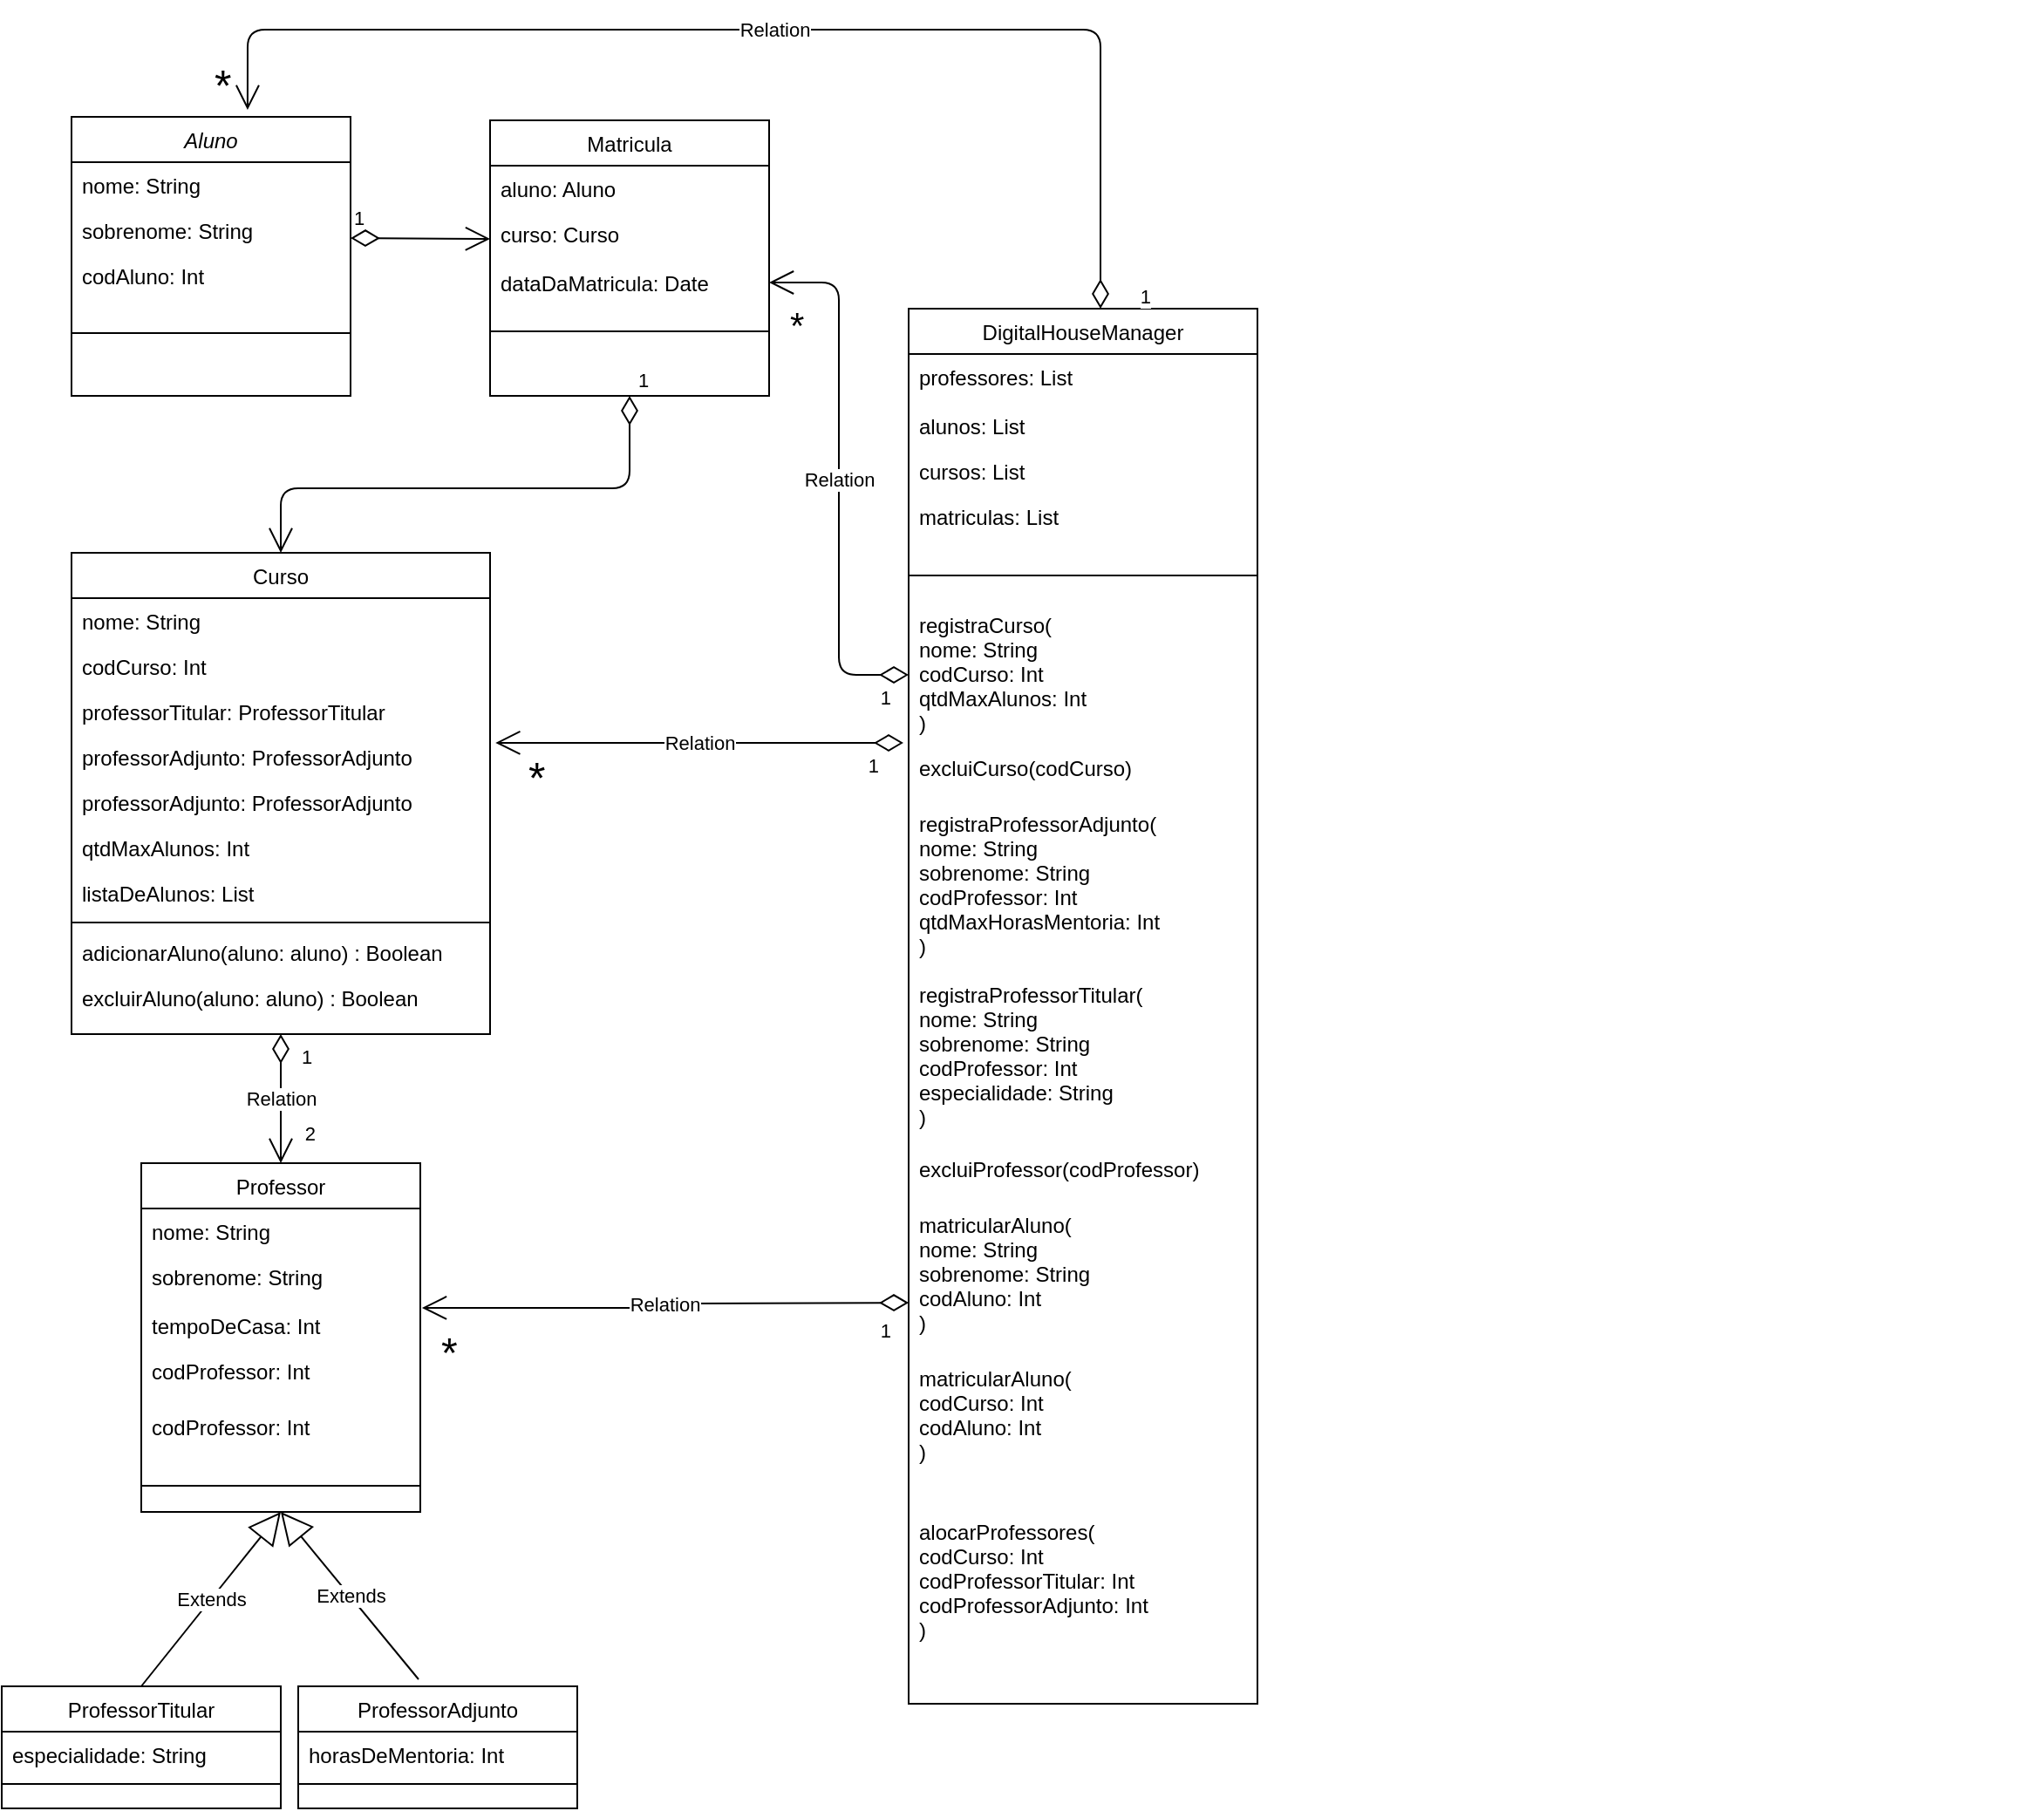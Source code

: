 <mxfile version="15.0.6" type="device"><diagram id="wNV36WXPxLRVPv3La2Rq" name="Page-1"><mxGraphModel dx="1422" dy="762" grid="1" gridSize="10" guides="1" tooltips="1" connect="1" arrows="1" fold="1" page="1" pageScale="1" pageWidth="827" pageHeight="1169" math="0" shadow="0"><root><mxCell id="0"/><mxCell id="1" parent="0"/><mxCell id="qQ-yt3f7TcVMH5NT-uvF-1" value="Aluno" style="swimlane;fontStyle=2;align=center;verticalAlign=top;childLayout=stackLayout;horizontal=1;startSize=26;horizontalStack=0;resizeParent=1;resizeLast=0;collapsible=1;marginBottom=0;rounded=0;shadow=0;strokeWidth=1;" vertex="1" parent="1"><mxGeometry x="80" y="80" width="160" height="160" as="geometry"><mxRectangle x="230" y="140" width="160" height="26" as="alternateBounds"/></mxGeometry></mxCell><mxCell id="qQ-yt3f7TcVMH5NT-uvF-2" value="nome: String" style="text;align=left;verticalAlign=top;spacingLeft=4;spacingRight=4;overflow=hidden;rotatable=0;points=[[0,0.5],[1,0.5]];portConstraint=eastwest;" vertex="1" parent="qQ-yt3f7TcVMH5NT-uvF-1"><mxGeometry y="26" width="160" height="26" as="geometry"/></mxCell><mxCell id="qQ-yt3f7TcVMH5NT-uvF-3" value="sobrenome: String" style="text;align=left;verticalAlign=top;spacingLeft=4;spacingRight=4;overflow=hidden;rotatable=0;points=[[0,0.5],[1,0.5]];portConstraint=eastwest;rounded=0;shadow=0;html=0;" vertex="1" parent="qQ-yt3f7TcVMH5NT-uvF-1"><mxGeometry y="52" width="160" height="26" as="geometry"/></mxCell><mxCell id="qQ-yt3f7TcVMH5NT-uvF-4" value="codAluno: Int" style="text;align=left;verticalAlign=top;spacingLeft=4;spacingRight=4;overflow=hidden;rotatable=0;points=[[0,0.5],[1,0.5]];portConstraint=eastwest;rounded=0;shadow=0;html=0;" vertex="1" parent="qQ-yt3f7TcVMH5NT-uvF-1"><mxGeometry y="78" width="160" height="42" as="geometry"/></mxCell><mxCell id="qQ-yt3f7TcVMH5NT-uvF-5" value="" style="line;html=1;strokeWidth=1;align=left;verticalAlign=middle;spacingTop=-1;spacingLeft=3;spacingRight=3;rotatable=0;labelPosition=right;points=[];portConstraint=eastwest;" vertex="1" parent="qQ-yt3f7TcVMH5NT-uvF-1"><mxGeometry y="120" width="160" height="8" as="geometry"/></mxCell><mxCell id="qQ-yt3f7TcVMH5NT-uvF-6" value="Professor" style="swimlane;fontStyle=0;align=center;verticalAlign=top;childLayout=stackLayout;horizontal=1;startSize=26;horizontalStack=0;resizeParent=1;resizeLast=0;collapsible=1;marginBottom=0;rounded=0;shadow=0;strokeWidth=1;" vertex="1" parent="1"><mxGeometry x="120" y="680" width="160" height="200" as="geometry"><mxRectangle x="130" y="380" width="160" height="26" as="alternateBounds"/></mxGeometry></mxCell><mxCell id="qQ-yt3f7TcVMH5NT-uvF-7" value="nome: String" style="text;align=left;verticalAlign=top;spacingLeft=4;spacingRight=4;overflow=hidden;rotatable=0;points=[[0,0.5],[1,0.5]];portConstraint=eastwest;" vertex="1" parent="qQ-yt3f7TcVMH5NT-uvF-6"><mxGeometry y="26" width="160" height="26" as="geometry"/></mxCell><mxCell id="qQ-yt3f7TcVMH5NT-uvF-8" value="sobrenome: String" style="text;align=left;verticalAlign=top;spacingLeft=4;spacingRight=4;overflow=hidden;rotatable=0;points=[[0,0.5],[1,0.5]];portConstraint=eastwest;rounded=0;shadow=0;html=0;" vertex="1" parent="qQ-yt3f7TcVMH5NT-uvF-6"><mxGeometry y="52" width="160" height="28" as="geometry"/></mxCell><mxCell id="qQ-yt3f7TcVMH5NT-uvF-9" value="tempoDeCasa: Int" style="text;align=left;verticalAlign=top;spacingLeft=4;spacingRight=4;overflow=hidden;rotatable=0;points=[[0,0.5],[1,0.5]];portConstraint=eastwest;rounded=0;shadow=0;html=0;" vertex="1" parent="qQ-yt3f7TcVMH5NT-uvF-6"><mxGeometry y="80" width="160" height="26" as="geometry"/></mxCell><mxCell id="qQ-yt3f7TcVMH5NT-uvF-67" value="codProfessor: Int" style="text;align=left;verticalAlign=top;spacingLeft=4;spacingRight=4;overflow=hidden;rotatable=0;points=[[0,0.5],[1,0.5]];portConstraint=eastwest;rounded=0;shadow=0;html=0;" vertex="1" parent="qQ-yt3f7TcVMH5NT-uvF-6"><mxGeometry y="106" width="160" height="32" as="geometry"/></mxCell><mxCell id="qQ-yt3f7TcVMH5NT-uvF-10" value="codProfessor: Int" style="text;align=left;verticalAlign=top;spacingLeft=4;spacingRight=4;overflow=hidden;rotatable=0;points=[[0,0.5],[1,0.5]];portConstraint=eastwest;rounded=0;shadow=0;html=0;" vertex="1" parent="qQ-yt3f7TcVMH5NT-uvF-6"><mxGeometry y="138" width="160" height="32" as="geometry"/></mxCell><mxCell id="qQ-yt3f7TcVMH5NT-uvF-11" value="" style="line;html=1;strokeWidth=1;align=left;verticalAlign=middle;spacingTop=-1;spacingLeft=3;spacingRight=3;rotatable=0;labelPosition=right;points=[];portConstraint=eastwest;" vertex="1" parent="qQ-yt3f7TcVMH5NT-uvF-6"><mxGeometry y="170" width="160" height="30" as="geometry"/></mxCell><mxCell id="qQ-yt3f7TcVMH5NT-uvF-12" value="ProfessorTitular" style="swimlane;fontStyle=0;align=center;verticalAlign=top;childLayout=stackLayout;horizontal=1;startSize=26;horizontalStack=0;resizeParent=1;resizeLast=0;collapsible=1;marginBottom=0;rounded=0;shadow=0;strokeWidth=1;" vertex="1" parent="1"><mxGeometry x="40" y="980" width="160" height="70" as="geometry"><mxRectangle x="340" y="380" width="170" height="26" as="alternateBounds"/></mxGeometry></mxCell><mxCell id="qQ-yt3f7TcVMH5NT-uvF-13" value="especialidade: String" style="text;align=left;verticalAlign=top;spacingLeft=4;spacingRight=4;overflow=hidden;rotatable=0;points=[[0,0.5],[1,0.5]];portConstraint=eastwest;" vertex="1" parent="qQ-yt3f7TcVMH5NT-uvF-12"><mxGeometry y="26" width="160" height="26" as="geometry"/></mxCell><mxCell id="qQ-yt3f7TcVMH5NT-uvF-14" value="" style="line;html=1;strokeWidth=1;align=left;verticalAlign=middle;spacingTop=-1;spacingLeft=3;spacingRight=3;rotatable=0;labelPosition=right;points=[];portConstraint=eastwest;" vertex="1" parent="qQ-yt3f7TcVMH5NT-uvF-12"><mxGeometry y="52" width="160" height="8" as="geometry"/></mxCell><mxCell id="qQ-yt3f7TcVMH5NT-uvF-15" value="Curso" style="swimlane;fontStyle=0;align=center;verticalAlign=top;childLayout=stackLayout;horizontal=1;startSize=26;horizontalStack=0;resizeParent=1;resizeLast=0;collapsible=1;marginBottom=0;rounded=0;shadow=0;strokeWidth=1;" vertex="1" parent="1"><mxGeometry x="80" y="330" width="240" height="276" as="geometry"><mxRectangle x="550" y="140" width="160" height="26" as="alternateBounds"/></mxGeometry></mxCell><mxCell id="qQ-yt3f7TcVMH5NT-uvF-16" value="nome: String" style="text;align=left;verticalAlign=top;spacingLeft=4;spacingRight=4;overflow=hidden;rotatable=0;points=[[0,0.5],[1,0.5]];portConstraint=eastwest;" vertex="1" parent="qQ-yt3f7TcVMH5NT-uvF-15"><mxGeometry y="26" width="240" height="26" as="geometry"/></mxCell><mxCell id="qQ-yt3f7TcVMH5NT-uvF-17" value="codCurso: Int" style="text;align=left;verticalAlign=top;spacingLeft=4;spacingRight=4;overflow=hidden;rotatable=0;points=[[0,0.5],[1,0.5]];portConstraint=eastwest;rounded=0;shadow=0;html=0;" vertex="1" parent="qQ-yt3f7TcVMH5NT-uvF-15"><mxGeometry y="52" width="240" height="26" as="geometry"/></mxCell><mxCell id="qQ-yt3f7TcVMH5NT-uvF-18" value="professorTitular: ProfessorTitular" style="text;align=left;verticalAlign=top;spacingLeft=4;spacingRight=4;overflow=hidden;rotatable=0;points=[[0,0.5],[1,0.5]];portConstraint=eastwest;rounded=0;shadow=0;html=0;" vertex="1" parent="qQ-yt3f7TcVMH5NT-uvF-15"><mxGeometry y="78" width="240" height="26" as="geometry"/></mxCell><mxCell id="qQ-yt3f7TcVMH5NT-uvF-49" value="professorAdjunto: ProfessorAdjunto" style="text;align=left;verticalAlign=top;spacingLeft=4;spacingRight=4;overflow=hidden;rotatable=0;points=[[0,0.5],[1,0.5]];portConstraint=eastwest;rounded=0;shadow=0;html=0;" vertex="1" parent="qQ-yt3f7TcVMH5NT-uvF-15"><mxGeometry y="104" width="240" height="26" as="geometry"/></mxCell><mxCell id="qQ-yt3f7TcVMH5NT-uvF-90" value="professorAdjunto: ProfessorAdjunto" style="text;align=left;verticalAlign=top;spacingLeft=4;spacingRight=4;overflow=hidden;rotatable=0;points=[[0,0.5],[1,0.5]];portConstraint=eastwest;rounded=0;shadow=0;html=0;" vertex="1" parent="qQ-yt3f7TcVMH5NT-uvF-15"><mxGeometry y="130" width="240" height="26" as="geometry"/></mxCell><mxCell id="qQ-yt3f7TcVMH5NT-uvF-50" value="qtdMaxAlunos: Int" style="text;align=left;verticalAlign=top;spacingLeft=4;spacingRight=4;overflow=hidden;rotatable=0;points=[[0,0.5],[1,0.5]];portConstraint=eastwest;rounded=0;shadow=0;html=0;" vertex="1" parent="qQ-yt3f7TcVMH5NT-uvF-15"><mxGeometry y="156" width="240" height="26" as="geometry"/></mxCell><mxCell id="qQ-yt3f7TcVMH5NT-uvF-19" value="listaDeAlunos: List" style="text;align=left;verticalAlign=top;spacingLeft=4;spacingRight=4;overflow=hidden;rotatable=0;points=[[0,0.5],[1,0.5]];portConstraint=eastwest;rounded=0;shadow=0;html=0;" vertex="1" parent="qQ-yt3f7TcVMH5NT-uvF-15"><mxGeometry y="182" width="240" height="26" as="geometry"/></mxCell><mxCell id="qQ-yt3f7TcVMH5NT-uvF-20" value="" style="line;html=1;strokeWidth=1;align=left;verticalAlign=middle;spacingTop=-1;spacingLeft=3;spacingRight=3;rotatable=0;labelPosition=right;points=[];portConstraint=eastwest;" vertex="1" parent="qQ-yt3f7TcVMH5NT-uvF-15"><mxGeometry y="208" width="240" height="8" as="geometry"/></mxCell><mxCell id="qQ-yt3f7TcVMH5NT-uvF-21" value="adicionarAluno(aluno: aluno) : Boolean" style="text;align=left;verticalAlign=top;spacingLeft=4;spacingRight=4;overflow=hidden;rotatable=0;points=[[0,0.5],[1,0.5]];portConstraint=eastwest;rounded=0;shadow=0;html=0;" vertex="1" parent="qQ-yt3f7TcVMH5NT-uvF-15"><mxGeometry y="216" width="240" height="26" as="geometry"/></mxCell><mxCell id="qQ-yt3f7TcVMH5NT-uvF-22" value="excluirAluno(aluno: aluno) : Boolean" style="text;align=left;verticalAlign=top;spacingLeft=4;spacingRight=4;overflow=hidden;rotatable=0;points=[[0,0.5],[1,0.5]];portConstraint=eastwest;rounded=0;shadow=0;html=0;" vertex="1" parent="qQ-yt3f7TcVMH5NT-uvF-15"><mxGeometry y="242" width="240" height="34" as="geometry"/></mxCell><mxCell id="qQ-yt3f7TcVMH5NT-uvF-23" value="ProfessorAdjunto" style="swimlane;fontStyle=0;align=center;verticalAlign=top;childLayout=stackLayout;horizontal=1;startSize=26;horizontalStack=0;resizeParent=1;resizeLast=0;collapsible=1;marginBottom=0;rounded=0;shadow=0;strokeWidth=1;" vertex="1" parent="1"><mxGeometry x="210" y="980" width="160" height="70" as="geometry"><mxRectangle x="340" y="380" width="170" height="26" as="alternateBounds"/></mxGeometry></mxCell><mxCell id="qQ-yt3f7TcVMH5NT-uvF-48" value="Extends" style="endArrow=block;endSize=16;endFill=0;html=1;" edge="1" parent="qQ-yt3f7TcVMH5NT-uvF-23"><mxGeometry width="160" relative="1" as="geometry"><mxPoint x="69" y="-4" as="sourcePoint"/><mxPoint x="-10" y="-100" as="targetPoint"/></mxGeometry></mxCell><mxCell id="qQ-yt3f7TcVMH5NT-uvF-24" value="horasDeMentoria: Int" style="text;align=left;verticalAlign=top;spacingLeft=4;spacingRight=4;overflow=hidden;rotatable=0;points=[[0,0.5],[1,0.5]];portConstraint=eastwest;" vertex="1" parent="qQ-yt3f7TcVMH5NT-uvF-23"><mxGeometry y="26" width="160" height="26" as="geometry"/></mxCell><mxCell id="qQ-yt3f7TcVMH5NT-uvF-25" value="" style="line;html=1;strokeWidth=1;align=left;verticalAlign=middle;spacingTop=-1;spacingLeft=3;spacingRight=3;rotatable=0;labelPosition=right;points=[];portConstraint=eastwest;" vertex="1" parent="qQ-yt3f7TcVMH5NT-uvF-23"><mxGeometry y="52" width="160" height="8" as="geometry"/></mxCell><mxCell id="qQ-yt3f7TcVMH5NT-uvF-26" value="Matricula" style="swimlane;fontStyle=0;align=center;verticalAlign=top;childLayout=stackLayout;horizontal=1;startSize=26;horizontalStack=0;resizeParent=1;resizeLast=0;collapsible=1;marginBottom=0;rounded=0;shadow=0;strokeWidth=1;" vertex="1" parent="1"><mxGeometry x="320" y="82" width="160" height="158" as="geometry"><mxRectangle x="130" y="380" width="160" height="26" as="alternateBounds"/></mxGeometry></mxCell><mxCell id="qQ-yt3f7TcVMH5NT-uvF-27" value="aluno: Aluno" style="text;align=left;verticalAlign=top;spacingLeft=4;spacingRight=4;overflow=hidden;rotatable=0;points=[[0,0.5],[1,0.5]];portConstraint=eastwest;" vertex="1" parent="qQ-yt3f7TcVMH5NT-uvF-26"><mxGeometry y="26" width="160" height="26" as="geometry"/></mxCell><mxCell id="qQ-yt3f7TcVMH5NT-uvF-28" value="curso: Curso" style="text;align=left;verticalAlign=top;spacingLeft=4;spacingRight=4;overflow=hidden;rotatable=0;points=[[0,0.5],[1,0.5]];portConstraint=eastwest;rounded=0;shadow=0;html=0;" vertex="1" parent="qQ-yt3f7TcVMH5NT-uvF-26"><mxGeometry y="52" width="160" height="28" as="geometry"/></mxCell><mxCell id="qQ-yt3f7TcVMH5NT-uvF-29" value="dataDaMatricula: Date" style="text;align=left;verticalAlign=top;spacingLeft=4;spacingRight=4;overflow=hidden;rotatable=0;points=[[0,0.5],[1,0.5]];portConstraint=eastwest;rounded=0;shadow=0;html=0;" vertex="1" parent="qQ-yt3f7TcVMH5NT-uvF-26"><mxGeometry y="80" width="160" height="26" as="geometry"/></mxCell><mxCell id="qQ-yt3f7TcVMH5NT-uvF-30" value="" style="line;html=1;strokeWidth=1;align=left;verticalAlign=middle;spacingTop=-1;spacingLeft=3;spacingRight=3;rotatable=0;labelPosition=right;points=[];portConstraint=eastwest;" vertex="1" parent="qQ-yt3f7TcVMH5NT-uvF-26"><mxGeometry y="106" width="160" height="30" as="geometry"/></mxCell><mxCell id="qQ-yt3f7TcVMH5NT-uvF-31" value="DigitalHouseManager" style="swimlane;fontStyle=0;align=center;verticalAlign=top;childLayout=stackLayout;horizontal=1;startSize=26;horizontalStack=0;resizeParent=1;resizeLast=0;collapsible=1;marginBottom=0;rounded=0;shadow=0;strokeWidth=1;" vertex="1" parent="1"><mxGeometry x="560" y="190" width="200" height="800" as="geometry"><mxRectangle x="130" y="380" width="160" height="26" as="alternateBounds"/></mxGeometry></mxCell><mxCell id="qQ-yt3f7TcVMH5NT-uvF-33" value="professores: List" style="text;align=left;verticalAlign=top;spacingLeft=4;spacingRight=4;overflow=hidden;rotatable=0;points=[[0,0.5],[1,0.5]];portConstraint=eastwest;rounded=0;shadow=0;html=0;" vertex="1" parent="qQ-yt3f7TcVMH5NT-uvF-31"><mxGeometry y="26" width="200" height="28" as="geometry"/></mxCell><mxCell id="qQ-yt3f7TcVMH5NT-uvF-32" value="alunos: List" style="text;align=left;verticalAlign=top;spacingLeft=4;spacingRight=4;overflow=hidden;rotatable=0;points=[[0,0.5],[1,0.5]];portConstraint=eastwest;" vertex="1" parent="qQ-yt3f7TcVMH5NT-uvF-31"><mxGeometry y="54" width="200" height="26" as="geometry"/></mxCell><mxCell id="qQ-yt3f7TcVMH5NT-uvF-34" value="cursos: List" style="text;align=left;verticalAlign=top;spacingLeft=4;spacingRight=4;overflow=hidden;rotatable=0;points=[[0,0.5],[1,0.5]];portConstraint=eastwest;rounded=0;shadow=0;html=0;" vertex="1" parent="qQ-yt3f7TcVMH5NT-uvF-31"><mxGeometry y="80" width="200" height="26" as="geometry"/></mxCell><mxCell id="qQ-yt3f7TcVMH5NT-uvF-35" value="matriculas: List" style="text;align=left;verticalAlign=top;spacingLeft=4;spacingRight=4;overflow=hidden;rotatable=0;points=[[0,0.5],[1,0.5]];portConstraint=eastwest;rounded=0;shadow=0;html=0;" vertex="1" parent="qQ-yt3f7TcVMH5NT-uvF-31"><mxGeometry y="106" width="200" height="32" as="geometry"/></mxCell><mxCell id="qQ-yt3f7TcVMH5NT-uvF-36" value="" style="line;html=1;strokeWidth=1;align=left;verticalAlign=middle;spacingTop=-1;spacingLeft=3;spacingRight=3;rotatable=0;labelPosition=right;points=[];portConstraint=eastwest;" vertex="1" parent="qQ-yt3f7TcVMH5NT-uvF-31"><mxGeometry y="138" width="200" height="30" as="geometry"/></mxCell><mxCell id="qQ-yt3f7TcVMH5NT-uvF-37" value="registraCurso(&#10;nome: String&#10;codCurso: Int&#10;qtdMaxAlunos: Int&#10;)" style="text;align=left;verticalAlign=top;spacingLeft=4;spacingRight=4;overflow=hidden;rotatable=0;points=[[0,0.5],[1,0.5]];portConstraint=eastwest;rounded=0;shadow=0;html=0;" vertex="1" parent="qQ-yt3f7TcVMH5NT-uvF-31"><mxGeometry y="168" width="200" height="82" as="geometry"/></mxCell><mxCell id="qQ-yt3f7TcVMH5NT-uvF-38" value="excluiCurso(codCurso)" style="text;align=left;verticalAlign=top;spacingLeft=4;spacingRight=4;overflow=hidden;rotatable=0;points=[[0,0.5],[1,0.5]];portConstraint=eastwest;rounded=0;shadow=0;html=0;" vertex="1" parent="qQ-yt3f7TcVMH5NT-uvF-31"><mxGeometry y="250" width="200" height="32" as="geometry"/></mxCell><mxCell id="qQ-yt3f7TcVMH5NT-uvF-39" value="registraProfessorAdjunto(&#10;nome: String&#10;sobrenome: String&#10;codProfessor: Int&#10;qtdMaxHorasMentoria: Int&#10;)" style="text;align=left;verticalAlign=top;spacingLeft=4;spacingRight=4;overflow=hidden;rotatable=0;points=[[0,0.5],[1,0.5]];portConstraint=eastwest;rounded=0;shadow=0;html=0;" vertex="1" parent="qQ-yt3f7TcVMH5NT-uvF-31"><mxGeometry y="282" width="200" height="98" as="geometry"/></mxCell><mxCell id="qQ-yt3f7TcVMH5NT-uvF-40" value="registraProfessorTitular(&#10;nome: String&#10;sobrenome: String&#10;codProfessor: Int&#10;especialidade: String&#10;)" style="text;align=left;verticalAlign=top;spacingLeft=4;spacingRight=4;overflow=hidden;rotatable=0;points=[[0,0.5],[1,0.5]];portConstraint=eastwest;rounded=0;shadow=0;html=0;" vertex="1" parent="qQ-yt3f7TcVMH5NT-uvF-31"><mxGeometry y="380" width="200" height="100" as="geometry"/></mxCell><mxCell id="qQ-yt3f7TcVMH5NT-uvF-41" value="excluiProfessor(codProfessor)" style="text;align=left;verticalAlign=top;spacingLeft=4;spacingRight=4;overflow=hidden;rotatable=0;points=[[0,0.5],[1,0.5]];portConstraint=eastwest;rounded=0;shadow=0;html=0;" vertex="1" parent="qQ-yt3f7TcVMH5NT-uvF-31"><mxGeometry y="480" width="200" height="32" as="geometry"/></mxCell><mxCell id="qQ-yt3f7TcVMH5NT-uvF-42" value="matricularAluno(&#10;nome: String&#10;sobrenome: String&#10;codAluno: Int&#10;)" style="text;align=left;verticalAlign=top;spacingLeft=4;spacingRight=4;overflow=hidden;rotatable=0;points=[[0,0.5],[1,0.5]];portConstraint=eastwest;rounded=0;shadow=0;html=0;" vertex="1" parent="qQ-yt3f7TcVMH5NT-uvF-31"><mxGeometry y="512" width="200" height="88" as="geometry"/></mxCell><mxCell id="qQ-yt3f7TcVMH5NT-uvF-43" value="matricularAluno(&#10;codCurso: Int&#10;codAluno: Int&#10;)" style="text;align=left;verticalAlign=top;spacingLeft=4;spacingRight=4;overflow=hidden;rotatable=0;points=[[0,0.5],[1,0.5]];portConstraint=eastwest;rounded=0;shadow=0;html=0;" vertex="1" parent="qQ-yt3f7TcVMH5NT-uvF-31"><mxGeometry y="600" width="200" height="88" as="geometry"/></mxCell><mxCell id="qQ-yt3f7TcVMH5NT-uvF-44" value="alocarProfessores(&#10;codCurso: Int&#10;codProfessorTitular: Int&#10;codProfessorAdjunto: Int&#10;)" style="text;align=left;verticalAlign=top;spacingLeft=4;spacingRight=4;overflow=hidden;rotatable=0;points=[[0,0.5],[1,0.5]];portConstraint=eastwest;rounded=0;shadow=0;html=0;" vertex="1" parent="qQ-yt3f7TcVMH5NT-uvF-31"><mxGeometry y="688" width="200" height="88" as="geometry"/></mxCell><mxCell id="qQ-yt3f7TcVMH5NT-uvF-45" value="&lt;div style=&quot;color: transparent ; position: absolute ; cursor: text ; transform-origin: 0px 0px ; left: 273.735px ; top: 461.669px ; font-size: 18px ; font-family: sans-serif ; transform: scalex(1.088)&quot;&gt;registrarCurso(nome:&lt;/div&gt;&lt;div style=&quot;color: transparent ; position: absolute ; cursor: text ; transform-origin: 0px 0px ; left: 488.522px ; top: 461.669px ; font-size: 18px ; font-family: sans-serif ; transform: scalex(1.096)&quot;&gt;String,&lt;/div&gt;&lt;div style=&quot;color: transparent ; position: absolute ; cursor: text ; transform-origin: 0px 0px ; left: 575.271px ; top: 461.669px ; font-size: 18px ; font-family: sans-serif ; transform: scalex(1.103)&quot;&gt;codigoCurso:&lt;/div&gt;&lt;div style=&quot;color: transparent ; position: absolute ; cursor: text ; transform-origin: 0px 0px ; left: 720.888px ; top: 461.669px ; font-size: 18px ; font-family: sans-serif ; transform: scalex(1.071)&quot;&gt;Integer&lt;/div&gt;&lt;div style=&quot;color: transparent ; position: absolute ; cursor: text ; transform-origin: 0px 0px ; left: 779.906px ; top: 461.669px ; font-size: 18px ; font-family: sans-serif&quot;&gt;,&lt;/div&gt;&lt;div style=&quot;color: transparent ; position: absolute ; cursor: text ; transform-origin: 0px 0px ; left: 216px ; top: 492.718px ; font-size: 18px ; font-family: sans-serif ; transform: scalex(1.068)&quot;&gt;quantidadeMaximaDeAlunos: Integer )&lt;/div&gt;" style="text;html=1;align=center;verticalAlign=middle;resizable=0;points=[];autosize=1;strokeColor=none;" vertex="1" parent="1"><mxGeometry x="1190" y="825" width="20" height="10" as="geometry"/></mxCell><mxCell id="qQ-yt3f7TcVMH5NT-uvF-47" value="Extends" style="endArrow=block;endSize=16;endFill=0;html=1;exitX=0.5;exitY=0;exitDx=0;exitDy=0;" edge="1" parent="1" source="qQ-yt3f7TcVMH5NT-uvF-12"><mxGeometry width="160" relative="1" as="geometry"><mxPoint x="120" y="970" as="sourcePoint"/><mxPoint x="200" y="880" as="targetPoint"/></mxGeometry></mxCell><mxCell id="qQ-yt3f7TcVMH5NT-uvF-73" value="1" style="endArrow=open;html=1;endSize=12;startArrow=diamondThin;startSize=14;startFill=0;edgeStyle=orthogonalEdgeStyle;align=left;verticalAlign=bottom;exitX=0.5;exitY=1;exitDx=0;exitDy=0;" edge="1" parent="1" source="qQ-yt3f7TcVMH5NT-uvF-26"><mxGeometry x="-1" y="3" relative="1" as="geometry"><mxPoint x="150" y="180" as="sourcePoint"/><mxPoint x="200" y="330" as="targetPoint"/><Array as="points"><mxPoint x="400" y="293"/><mxPoint x="200" y="293"/></Array></mxGeometry></mxCell><mxCell id="qQ-yt3f7TcVMH5NT-uvF-77" value="1" style="endArrow=open;html=1;endSize=12;startArrow=diamondThin;startSize=14;startFill=0;edgeStyle=orthogonalEdgeStyle;align=left;verticalAlign=bottom;entryX=0;entryY=0.571;entryDx=0;entryDy=0;entryPerimeter=0;" edge="1" parent="1" target="qQ-yt3f7TcVMH5NT-uvF-28"><mxGeometry x="-1" y="3" relative="1" as="geometry"><mxPoint x="240" y="149.5" as="sourcePoint"/><mxPoint x="310" y="150" as="targetPoint"/><Array as="points"/></mxGeometry></mxCell><mxCell id="qQ-yt3f7TcVMH5NT-uvF-81" value="Relation" style="endArrow=open;html=1;endSize=12;startArrow=diamondThin;startSize=14;startFill=0;edgeStyle=orthogonalEdgeStyle;entryX=0.5;entryY=0;entryDx=0;entryDy=0;exitX=0.5;exitY=1;exitDx=0;exitDy=0;exitPerimeter=0;" edge="1" parent="1" source="qQ-yt3f7TcVMH5NT-uvF-22" target="qQ-yt3f7TcVMH5NT-uvF-6"><mxGeometry relative="1" as="geometry"><mxPoint x="200" y="610" as="sourcePoint"/><mxPoint x="360" y="610" as="targetPoint"/></mxGeometry></mxCell><mxCell id="qQ-yt3f7TcVMH5NT-uvF-82" value="1" style="edgeLabel;resizable=0;html=1;align=left;verticalAlign=top;" connectable="0" vertex="1" parent="qQ-yt3f7TcVMH5NT-uvF-81"><mxGeometry x="-1" relative="1" as="geometry"><mxPoint x="10" as="offset"/></mxGeometry></mxCell><mxCell id="qQ-yt3f7TcVMH5NT-uvF-83" value="2" style="edgeLabel;resizable=0;html=1;align=right;verticalAlign=top;" connectable="0" vertex="1" parent="qQ-yt3f7TcVMH5NT-uvF-81"><mxGeometry x="1" relative="1" as="geometry"><mxPoint x="20" y="-30" as="offset"/></mxGeometry></mxCell><mxCell id="qQ-yt3f7TcVMH5NT-uvF-87" value="Relation" style="endArrow=open;html=1;endSize=12;startArrow=diamondThin;startSize=14;startFill=0;edgeStyle=orthogonalEdgeStyle;entryX=1.013;entryY=1.192;entryDx=0;entryDy=0;entryPerimeter=0;" edge="1" parent="1" target="qQ-yt3f7TcVMH5NT-uvF-18"><mxGeometry relative="1" as="geometry"><mxPoint x="557" y="439" as="sourcePoint"/><mxPoint x="370" y="442" as="targetPoint"/><Array as="points"><mxPoint x="557" y="439"/></Array></mxGeometry></mxCell><mxCell id="qQ-yt3f7TcVMH5NT-uvF-88" value="*" style="edgeLabel;resizable=0;html=1;align=left;verticalAlign=top;fontSize=25;" connectable="0" vertex="1" parent="qQ-yt3f7TcVMH5NT-uvF-87"><mxGeometry x="-1" relative="1" as="geometry"><mxPoint x="-217" y="-2" as="offset"/></mxGeometry></mxCell><mxCell id="qQ-yt3f7TcVMH5NT-uvF-89" value="1" style="edgeLabel;resizable=0;html=1;align=right;verticalAlign=top;" connectable="0" vertex="1" parent="qQ-yt3f7TcVMH5NT-uvF-87"><mxGeometry x="1" relative="1" as="geometry"><mxPoint x="220" as="offset"/></mxGeometry></mxCell><mxCell id="qQ-yt3f7TcVMH5NT-uvF-91" value="Relation" style="endArrow=open;html=1;endSize=12;startArrow=diamondThin;startSize=14;startFill=0;edgeStyle=orthogonalEdgeStyle;exitX=-0.015;exitY=0.063;exitDx=0;exitDy=0;exitPerimeter=0;entryX=1.006;entryY=0.115;entryDx=0;entryDy=0;entryPerimeter=0;" edge="1" parent="1" target="qQ-yt3f7TcVMH5NT-uvF-9"><mxGeometry relative="1" as="geometry"><mxPoint x="560" y="760.016" as="sourcePoint"/><mxPoint x="290" y="760" as="targetPoint"/><Array as="points"/></mxGeometry></mxCell><mxCell id="qQ-yt3f7TcVMH5NT-uvF-92" value="*" style="edgeLabel;resizable=0;html=1;align=left;verticalAlign=top;fontSize=24;" connectable="0" vertex="1" parent="qQ-yt3f7TcVMH5NT-uvF-91"><mxGeometry x="-1" relative="1" as="geometry"><mxPoint x="-270" y="8" as="offset"/></mxGeometry></mxCell><mxCell id="qQ-yt3f7TcVMH5NT-uvF-93" value="1" style="edgeLabel;resizable=0;html=1;align=right;verticalAlign=top;" connectable="0" vertex="1" parent="qQ-yt3f7TcVMH5NT-uvF-91"><mxGeometry x="1" relative="1" as="geometry"><mxPoint x="269" as="offset"/></mxGeometry></mxCell><mxCell id="qQ-yt3f7TcVMH5NT-uvF-97" value="Relation" style="endArrow=open;html=1;endSize=12;startArrow=diamondThin;startSize=14;startFill=0;edgeStyle=orthogonalEdgeStyle;entryX=1;entryY=0.5;entryDx=0;entryDy=0;" edge="1" parent="1" target="qQ-yt3f7TcVMH5NT-uvF-29"><mxGeometry relative="1" as="geometry"><mxPoint x="560" y="400" as="sourcePoint"/><mxPoint x="490" y="90" as="targetPoint"/><Array as="points"><mxPoint x="520" y="400"/><mxPoint x="520" y="175"/></Array></mxGeometry></mxCell><mxCell id="qQ-yt3f7TcVMH5NT-uvF-98" value="*" style="edgeLabel;resizable=0;html=1;align=left;verticalAlign=top;fontSize=21;" connectable="0" vertex="1" parent="qQ-yt3f7TcVMH5NT-uvF-97"><mxGeometry x="-1" relative="1" as="geometry"><mxPoint x="-70" y="-220" as="offset"/></mxGeometry></mxCell><mxCell id="qQ-yt3f7TcVMH5NT-uvF-99" value="1" style="edgeLabel;resizable=0;html=1;align=right;verticalAlign=top;" connectable="0" vertex="1" parent="qQ-yt3f7TcVMH5NT-uvF-97"><mxGeometry x="1" relative="1" as="geometry"><mxPoint x="70" y="225" as="offset"/></mxGeometry></mxCell><mxCell id="qQ-yt3f7TcVMH5NT-uvF-100" value="Relation" style="endArrow=open;html=1;endSize=12;startArrow=diamondThin;startSize=14;startFill=0;edgeStyle=orthogonalEdgeStyle;entryX=0.631;entryY=-0.025;entryDx=0;entryDy=0;entryPerimeter=0;" edge="1" parent="1" target="qQ-yt3f7TcVMH5NT-uvF-1"><mxGeometry relative="1" as="geometry"><mxPoint x="670" y="190" as="sourcePoint"/><mxPoint x="180" y="40" as="targetPoint"/><Array as="points"><mxPoint x="670" y="30"/><mxPoint x="181" y="30"/></Array></mxGeometry></mxCell><mxCell id="qQ-yt3f7TcVMH5NT-uvF-101" value="*" style="edgeLabel;resizable=0;html=1;align=left;verticalAlign=top;fontSize=25;" connectable="0" vertex="1" parent="qQ-yt3f7TcVMH5NT-uvF-100"><mxGeometry x="-1" relative="1" as="geometry"><mxPoint x="-510" y="-150" as="offset"/></mxGeometry></mxCell><mxCell id="qQ-yt3f7TcVMH5NT-uvF-102" value="1" style="edgeLabel;resizable=0;html=1;align=right;verticalAlign=top;" connectable="0" vertex="1" parent="qQ-yt3f7TcVMH5NT-uvF-100"><mxGeometry x="1" relative="1" as="geometry"><mxPoint x="519" y="94" as="offset"/></mxGeometry></mxCell></root></mxGraphModel></diagram></mxfile>